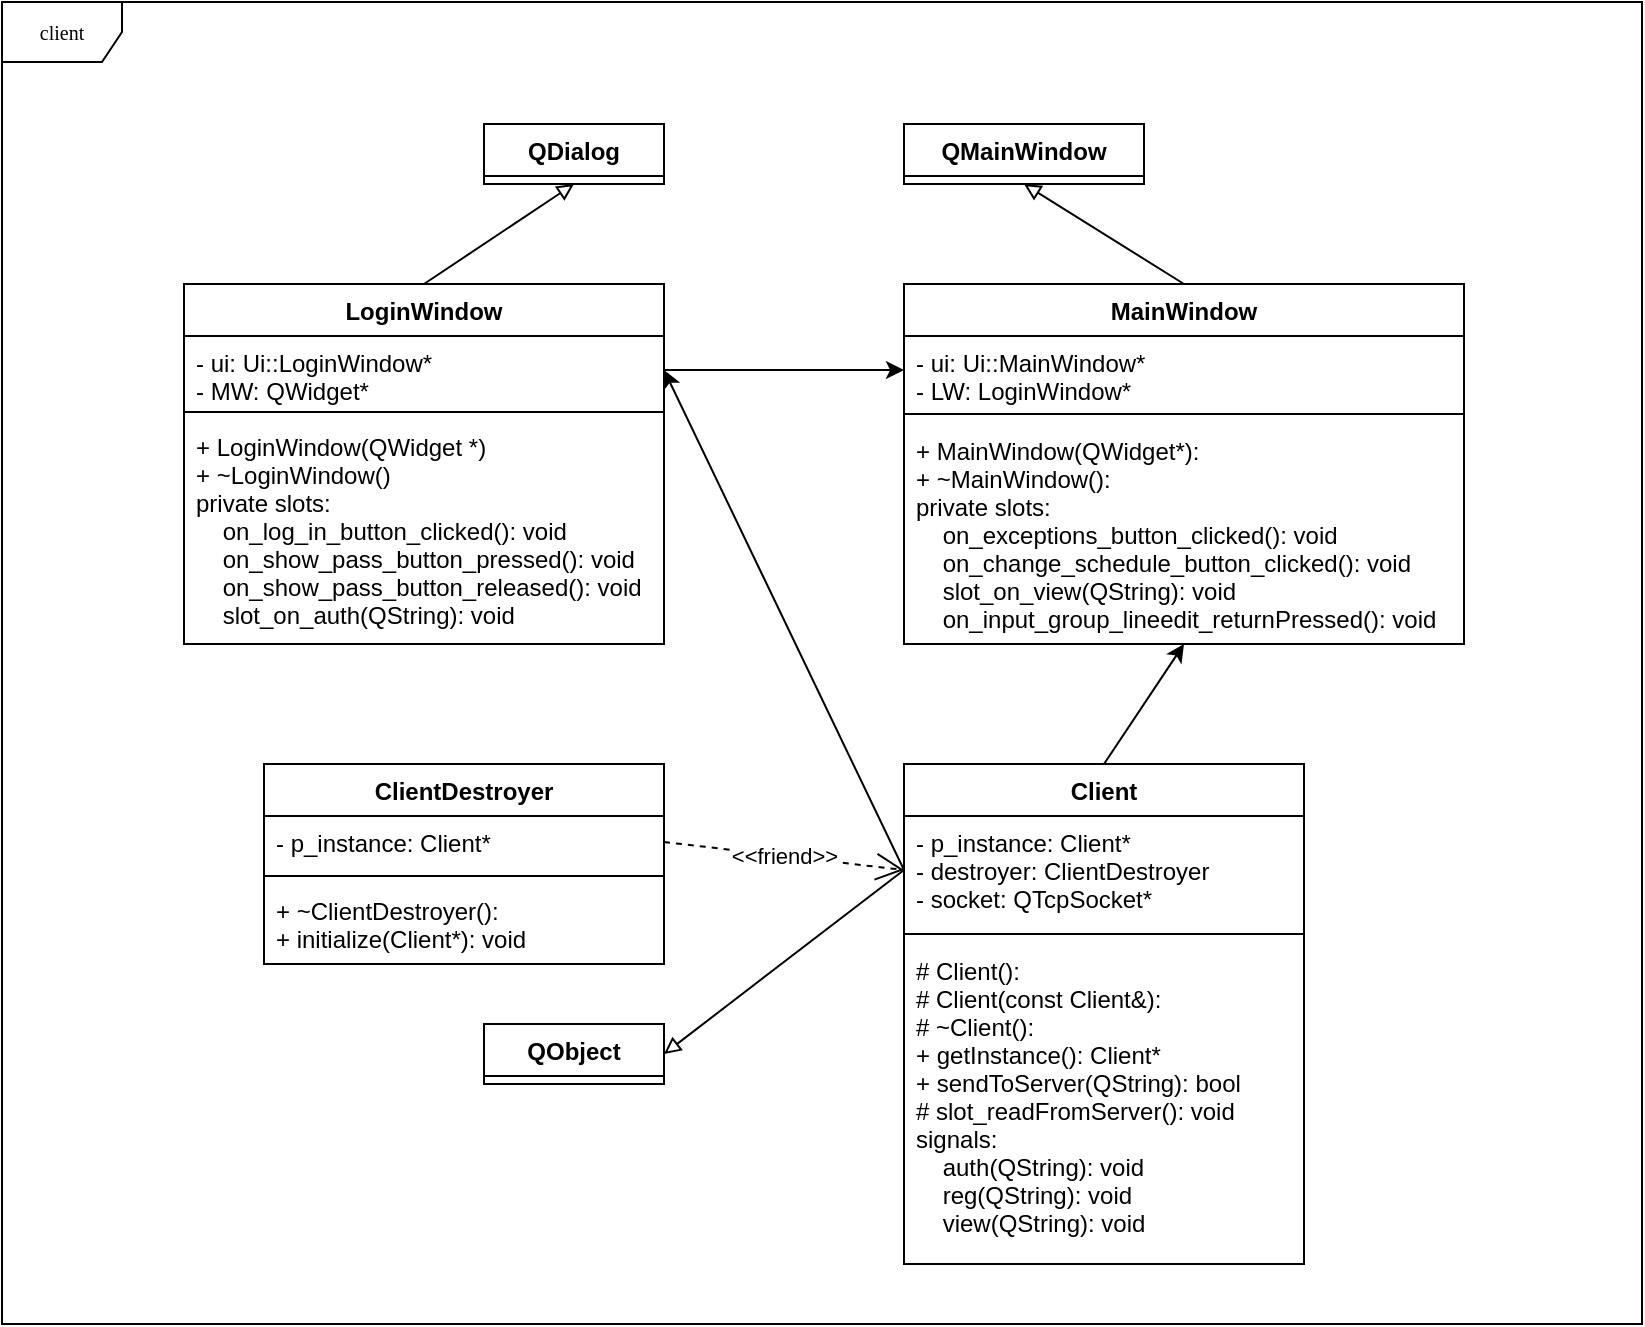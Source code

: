 <mxfile version="20.8.16" type="device"><diagram name="Page-1" id="c4acf3e9-155e-7222-9cf6-157b1a14988f"><mxGraphModel dx="186" dy="654" grid="1" gridSize="10" guides="1" tooltips="1" connect="1" arrows="1" fold="1" page="1" pageScale="1" pageWidth="850" pageHeight="1100" background="none" math="0" shadow="0"><root><mxCell id="0"/><mxCell id="1" parent="0"/><mxCell id="17acba5748e5396b-1" value="client" style="shape=umlFrame;whiteSpace=wrap;html=1;rounded=0;shadow=0;comic=0;labelBackgroundColor=none;strokeWidth=1;fontFamily=Verdana;fontSize=10;align=center;" parent="1" vertex="1"><mxGeometry x="869" y="19" width="820" height="661" as="geometry"/></mxCell><mxCell id="vYdNc_PE8MDjh0I0QIps-7" value="LoginWindow" style="swimlane;fontStyle=1;align=center;verticalAlign=top;childLayout=stackLayout;horizontal=1;startSize=26;horizontalStack=0;resizeParent=1;resizeParentMax=0;resizeLast=0;collapsible=1;marginBottom=0;" parent="1" vertex="1"><mxGeometry x="960" y="160" width="240" height="180" as="geometry"/></mxCell><mxCell id="vYdNc_PE8MDjh0I0QIps-8" value="- ui: Ui::LoginWindow*&#10;- MW: QWidget*" style="text;strokeColor=none;fillColor=none;align=left;verticalAlign=top;spacingLeft=4;spacingRight=4;overflow=hidden;rotatable=0;points=[[0,0.5],[1,0.5]];portConstraint=eastwest;" parent="vYdNc_PE8MDjh0I0QIps-7" vertex="1"><mxGeometry y="26" width="240" height="34" as="geometry"/></mxCell><mxCell id="vYdNc_PE8MDjh0I0QIps-9" value="" style="line;strokeWidth=1;fillColor=none;align=left;verticalAlign=middle;spacingTop=-1;spacingLeft=3;spacingRight=3;rotatable=0;labelPosition=right;points=[];portConstraint=eastwest;strokeColor=inherit;" parent="vYdNc_PE8MDjh0I0QIps-7" vertex="1"><mxGeometry y="60" width="240" height="8" as="geometry"/></mxCell><mxCell id="vYdNc_PE8MDjh0I0QIps-10" value="+ LoginWindow(QWidget *)&#10;+ ~LoginWindow()&#10;private slots:&#10;    on_log_in_button_clicked(): void&#10;    on_show_pass_button_pressed(): void&#10;    on_show_pass_button_released(): void&#10;    slot_on_auth(QString): void" style="text;strokeColor=none;fillColor=none;align=left;verticalAlign=top;spacingLeft=4;spacingRight=4;overflow=hidden;rotatable=0;points=[[0,0.5],[1,0.5]];portConstraint=eastwest;" parent="vYdNc_PE8MDjh0I0QIps-7" vertex="1"><mxGeometry y="68" width="240" height="112" as="geometry"/></mxCell><mxCell id="vYdNc_PE8MDjh0I0QIps-11" value="ClientDestroyer" style="swimlane;fontStyle=1;align=center;verticalAlign=top;childLayout=stackLayout;horizontal=1;startSize=26;horizontalStack=0;resizeParent=1;resizeParentMax=0;resizeLast=0;collapsible=1;marginBottom=0;" parent="1" vertex="1"><mxGeometry x="1000" y="400" width="200" height="100" as="geometry"/></mxCell><mxCell id="vYdNc_PE8MDjh0I0QIps-12" value="- p_instance: Client*" style="text;strokeColor=none;fillColor=none;align=left;verticalAlign=top;spacingLeft=4;spacingRight=4;overflow=hidden;rotatable=0;points=[[0,0.5],[1,0.5]];portConstraint=eastwest;" parent="vYdNc_PE8MDjh0I0QIps-11" vertex="1"><mxGeometry y="26" width="200" height="26" as="geometry"/></mxCell><mxCell id="vYdNc_PE8MDjh0I0QIps-13" value="" style="line;strokeWidth=1;fillColor=none;align=left;verticalAlign=middle;spacingTop=-1;spacingLeft=3;spacingRight=3;rotatable=0;labelPosition=right;points=[];portConstraint=eastwest;strokeColor=inherit;" parent="vYdNc_PE8MDjh0I0QIps-11" vertex="1"><mxGeometry y="52" width="200" height="8" as="geometry"/></mxCell><mxCell id="vYdNc_PE8MDjh0I0QIps-14" value="+ ~ClientDestroyer(): &#10;+ initialize(Client*): void" style="text;strokeColor=none;fillColor=none;align=left;verticalAlign=top;spacingLeft=4;spacingRight=4;overflow=hidden;rotatable=0;points=[[0,0.5],[1,0.5]];portConstraint=eastwest;" parent="vYdNc_PE8MDjh0I0QIps-11" vertex="1"><mxGeometry y="60" width="200" height="40" as="geometry"/></mxCell><mxCell id="vYdNc_PE8MDjh0I0QIps-15" value="MainWindow" style="swimlane;fontStyle=1;align=center;verticalAlign=top;childLayout=stackLayout;horizontal=1;startSize=26;horizontalStack=0;resizeParent=1;resizeParentMax=0;resizeLast=0;collapsible=1;marginBottom=0;" parent="1" vertex="1"><mxGeometry x="1320" y="160" width="280" height="180" as="geometry"/></mxCell><mxCell id="vYdNc_PE8MDjh0I0QIps-16" value="- ui: Ui::MainWindow*&#10;- LW: LoginWindow*" style="text;strokeColor=none;fillColor=none;align=left;verticalAlign=top;spacingLeft=4;spacingRight=4;overflow=hidden;rotatable=0;points=[[0,0.5],[1,0.5]];portConstraint=eastwest;" parent="vYdNc_PE8MDjh0I0QIps-15" vertex="1"><mxGeometry y="26" width="280" height="34" as="geometry"/></mxCell><mxCell id="vYdNc_PE8MDjh0I0QIps-17" value="" style="line;strokeWidth=1;fillColor=none;align=left;verticalAlign=middle;spacingTop=-1;spacingLeft=3;spacingRight=3;rotatable=0;labelPosition=right;points=[];portConstraint=eastwest;strokeColor=inherit;" parent="vYdNc_PE8MDjh0I0QIps-15" vertex="1"><mxGeometry y="60" width="280" height="10" as="geometry"/></mxCell><mxCell id="vYdNc_PE8MDjh0I0QIps-18" value="+ MainWindow(QWidget*): &#10;+ ~MainWindow(): &#10;private slots:&#10;    on_exceptions_button_clicked(): void&#10;    on_change_schedule_button_clicked(): void&#10;    slot_on_view(QString): void&#10;    on_input_group_lineedit_returnPressed(): void" style="text;strokeColor=none;fillColor=none;align=left;verticalAlign=top;spacingLeft=4;spacingRight=4;overflow=hidden;rotatable=0;points=[[0,0.5],[1,0.5]];portConstraint=eastwest;" parent="vYdNc_PE8MDjh0I0QIps-15" vertex="1"><mxGeometry y="70" width="280" height="110" as="geometry"/></mxCell><mxCell id="vYdNc_PE8MDjh0I0QIps-19" value="Client" style="swimlane;fontStyle=1;align=center;verticalAlign=top;childLayout=stackLayout;horizontal=1;startSize=26;horizontalStack=0;resizeParent=1;resizeParentMax=0;resizeLast=0;collapsible=1;marginBottom=0;" parent="1" vertex="1"><mxGeometry x="1320" y="400" width="200" height="250" as="geometry"><mxRectangle x="600" y="440" width="130" height="30" as="alternateBounds"/></mxGeometry></mxCell><mxCell id="vYdNc_PE8MDjh0I0QIps-20" value="- p_instance: Client*&#10;- destroyer: ClientDestroyer&#10;- socket: QTcpSocket*" style="text;strokeColor=none;fillColor=none;align=left;verticalAlign=top;spacingLeft=4;spacingRight=4;overflow=hidden;rotatable=0;points=[[0,0.5],[1,0.5]];portConstraint=eastwest;" parent="vYdNc_PE8MDjh0I0QIps-19" vertex="1"><mxGeometry y="26" width="200" height="54" as="geometry"/></mxCell><mxCell id="vYdNc_PE8MDjh0I0QIps-21" value="" style="line;strokeWidth=1;fillColor=none;align=left;verticalAlign=middle;spacingTop=-1;spacingLeft=3;spacingRight=3;rotatable=0;labelPosition=right;points=[];portConstraint=eastwest;strokeColor=inherit;" parent="vYdNc_PE8MDjh0I0QIps-19" vertex="1"><mxGeometry y="80" width="200" height="10" as="geometry"/></mxCell><mxCell id="vYdNc_PE8MDjh0I0QIps-22" value="# Client(): &#10;# Client(const Client&amp;): &#10;# ~Client(): &#10;+ getInstance(): Client*&#10;+ sendToServer(QString): bool&#10;# slot_readFromServer(): void&#10;signals:&#10;    auth(QString): void&#10;    reg(QString): void&#10;    view(QString): void" style="text;strokeColor=none;fillColor=none;align=left;verticalAlign=top;spacingLeft=4;spacingRight=4;overflow=hidden;rotatable=0;points=[[0,0.5],[1,0.5]];portConstraint=eastwest;" parent="vYdNc_PE8MDjh0I0QIps-19" vertex="1"><mxGeometry y="90" width="200" height="160" as="geometry"/></mxCell><mxCell id="vYdNc_PE8MDjh0I0QIps-25" value="QObject" style="swimlane;fontStyle=1;align=center;verticalAlign=top;childLayout=stackLayout;horizontal=1;startSize=26;horizontalStack=0;resizeParent=1;resizeParentMax=0;resizeLast=0;collapsible=1;marginBottom=0;" parent="1" vertex="1" collapsed="1"><mxGeometry x="1110" y="530" width="90" height="30" as="geometry"><mxRectangle x="320" y="570" width="200" height="34" as="alternateBounds"/></mxGeometry></mxCell><mxCell id="vYdNc_PE8MDjh0I0QIps-27" value="" style="line;strokeWidth=1;fillColor=none;align=left;verticalAlign=middle;spacingTop=-1;spacingLeft=3;spacingRight=3;rotatable=0;labelPosition=right;points=[];portConstraint=eastwest;strokeColor=inherit;" parent="vYdNc_PE8MDjh0I0QIps-25" vertex="1"><mxGeometry y="26" width="200" height="8" as="geometry"/></mxCell><mxCell id="vYdNc_PE8MDjh0I0QIps-29" value="" style="endArrow=block;html=1;rounded=0;exitX=0;exitY=0.5;exitDx=0;exitDy=0;entryX=1;entryY=0.5;entryDx=0;entryDy=0;endFill=0;" parent="1" source="vYdNc_PE8MDjh0I0QIps-20" target="vYdNc_PE8MDjh0I0QIps-25" edge="1"><mxGeometry width="50" height="50" relative="1" as="geometry"><mxPoint x="1202" y="570" as="sourcePoint"/><mxPoint x="1252" y="520" as="targetPoint"/></mxGeometry></mxCell><mxCell id="vYdNc_PE8MDjh0I0QIps-31" value="&amp;lt;&amp;lt;friend&amp;gt;&amp;gt;" style="endArrow=open;endSize=12;dashed=1;html=1;rounded=0;entryX=0;entryY=0.5;entryDx=0;entryDy=0;exitX=1;exitY=0.5;exitDx=0;exitDy=0;" parent="1" source="vYdNc_PE8MDjh0I0QIps-12" target="vYdNc_PE8MDjh0I0QIps-20" edge="1"><mxGeometry width="160" relative="1" as="geometry"><mxPoint x="1172" y="280" as="sourcePoint"/><mxPoint x="1262" y="480" as="targetPoint"/></mxGeometry></mxCell><mxCell id="RsKTTSl-WGbqtw-oYjN--1" value="QDialog" style="swimlane;fontStyle=1;align=center;verticalAlign=top;childLayout=stackLayout;horizontal=1;startSize=26;horizontalStack=0;resizeParent=1;resizeParentMax=0;resizeLast=0;collapsible=1;marginBottom=0;" parent="1" vertex="1" collapsed="1"><mxGeometry x="1110" y="80" width="90" height="30" as="geometry"><mxRectangle x="320" y="570" width="200" height="34" as="alternateBounds"/></mxGeometry></mxCell><mxCell id="RsKTTSl-WGbqtw-oYjN--2" value="" style="line;strokeWidth=1;fillColor=none;align=left;verticalAlign=middle;spacingTop=-1;spacingLeft=3;spacingRight=3;rotatable=0;labelPosition=right;points=[];portConstraint=eastwest;strokeColor=inherit;" parent="RsKTTSl-WGbqtw-oYjN--1" vertex="1"><mxGeometry y="26" width="200" height="8" as="geometry"/></mxCell><mxCell id="RsKTTSl-WGbqtw-oYjN--3" value="" style="endArrow=block;html=1;rounded=0;exitX=0.5;exitY=0;exitDx=0;exitDy=0;entryX=0.5;entryY=1;entryDx=0;entryDy=0;endFill=0;" parent="1" source="vYdNc_PE8MDjh0I0QIps-7" target="RsKTTSl-WGbqtw-oYjN--1" edge="1"><mxGeometry width="50" height="50" relative="1" as="geometry"><mxPoint x="1220" y="350" as="sourcePoint"/><mxPoint x="1270" y="300" as="targetPoint"/></mxGeometry></mxCell><mxCell id="RsKTTSl-WGbqtw-oYjN--4" value="QMainWindow" style="swimlane;fontStyle=1;align=center;verticalAlign=top;childLayout=stackLayout;horizontal=1;startSize=26;horizontalStack=0;resizeParent=1;resizeParentMax=0;resizeLast=0;collapsible=1;marginBottom=0;" parent="1" vertex="1" collapsed="1"><mxGeometry x="1320" y="80" width="120" height="30" as="geometry"><mxRectangle x="320" y="570" width="200" height="34" as="alternateBounds"/></mxGeometry></mxCell><mxCell id="RsKTTSl-WGbqtw-oYjN--5" value="" style="line;strokeWidth=1;fillColor=none;align=left;verticalAlign=middle;spacingTop=-1;spacingLeft=3;spacingRight=3;rotatable=0;labelPosition=right;points=[];portConstraint=eastwest;strokeColor=inherit;" parent="RsKTTSl-WGbqtw-oYjN--4" vertex="1"><mxGeometry y="26" width="200" height="8" as="geometry"/></mxCell><mxCell id="RsKTTSl-WGbqtw-oYjN--7" value="" style="endArrow=block;html=1;rounded=0;exitX=0.5;exitY=0;exitDx=0;exitDy=0;entryX=0.5;entryY=1;entryDx=0;entryDy=0;endFill=0;" parent="1" source="vYdNc_PE8MDjh0I0QIps-15" target="RsKTTSl-WGbqtw-oYjN--4" edge="1"><mxGeometry width="50" height="50" relative="1" as="geometry"><mxPoint x="1090" y="170" as="sourcePoint"/><mxPoint x="1165" y="120" as="targetPoint"/></mxGeometry></mxCell><mxCell id="RsKTTSl-WGbqtw-oYjN--8" value="" style="endArrow=classic;html=1;rounded=0;exitX=0;exitY=0.5;exitDx=0;exitDy=0;entryX=1;entryY=0.5;entryDx=0;entryDy=0;" parent="1" source="vYdNc_PE8MDjh0I0QIps-20" target="vYdNc_PE8MDjh0I0QIps-8" edge="1"><mxGeometry width="50" height="50" relative="1" as="geometry"><mxPoint x="1220" y="350" as="sourcePoint"/><mxPoint x="1270" y="300" as="targetPoint"/></mxGeometry></mxCell><mxCell id="RsKTTSl-WGbqtw-oYjN--9" value="" style="endArrow=classic;html=1;rounded=0;exitX=0.5;exitY=0;exitDx=0;exitDy=0;entryX=0.5;entryY=1;entryDx=0;entryDy=0;" parent="1" source="vYdNc_PE8MDjh0I0QIps-19" target="vYdNc_PE8MDjh0I0QIps-15" edge="1"><mxGeometry width="50" height="50" relative="1" as="geometry"><mxPoint x="1220" y="350" as="sourcePoint"/><mxPoint x="1270" y="300" as="targetPoint"/></mxGeometry></mxCell><mxCell id="RsKTTSl-WGbqtw-oYjN--10" value="" style="endArrow=classic;html=1;rounded=0;exitX=1;exitY=0.5;exitDx=0;exitDy=0;entryX=0;entryY=0.5;entryDx=0;entryDy=0;" parent="1" source="vYdNc_PE8MDjh0I0QIps-8" target="vYdNc_PE8MDjh0I0QIps-16" edge="1"><mxGeometry width="50" height="50" relative="1" as="geometry"><mxPoint x="1330" y="463" as="sourcePoint"/><mxPoint x="1210" y="213" as="targetPoint"/></mxGeometry></mxCell></root></mxGraphModel></diagram></mxfile>